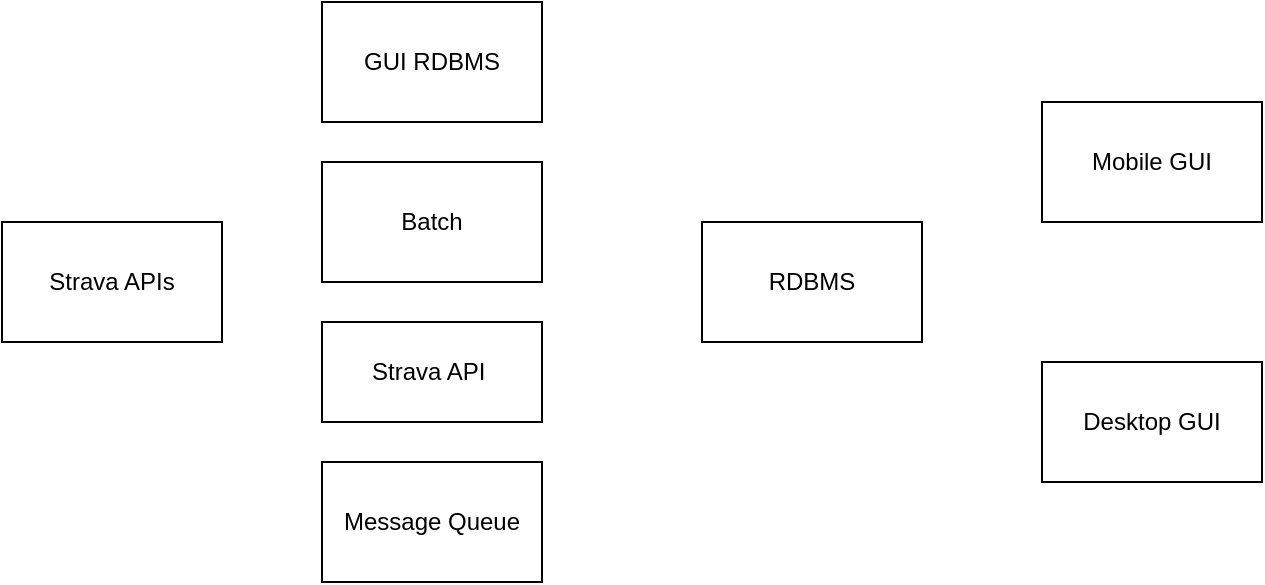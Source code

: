<mxfile version="24.3.1" type="github" pages="3">
  <diagram id="NCPz26pTcdwmksfjbm1z" name="Application architecture">
    <mxGraphModel dx="1434" dy="831" grid="1" gridSize="10" guides="1" tooltips="1" connect="1" arrows="1" fold="1" page="1" pageScale="1" pageWidth="827" pageHeight="1169" math="0" shadow="0">
      <root>
        <mxCell id="0" />
        <mxCell id="1" parent="0" />
        <mxCell id="RmffrdpQDNAFTX5bSkld-10" value="GUI RDBMS" style="rounded=0;whiteSpace=wrap;html=1;" vertex="1" parent="1">
          <mxGeometry x="200" y="100" width="110" height="60" as="geometry" />
        </mxCell>
        <mxCell id="RmffrdpQDNAFTX5bSkld-11" value="Strava API&amp;nbsp;" style="rounded=0;whiteSpace=wrap;html=1;" vertex="1" parent="1">
          <mxGeometry x="200" y="260" width="110" height="50" as="geometry" />
        </mxCell>
        <mxCell id="RmffrdpQDNAFTX5bSkld-13" value="Batch" style="rounded=0;whiteSpace=wrap;html=1;" vertex="1" parent="1">
          <mxGeometry x="200" y="180" width="110" height="60" as="geometry" />
        </mxCell>
        <mxCell id="RmffrdpQDNAFTX5bSkld-14" value="RDBMS" style="rounded=0;whiteSpace=wrap;html=1;" vertex="1" parent="1">
          <mxGeometry x="390" y="210" width="110" height="60" as="geometry" />
        </mxCell>
        <mxCell id="RmffrdpQDNAFTX5bSkld-15" value="Mobile GUI" style="rounded=0;whiteSpace=wrap;html=1;" vertex="1" parent="1">
          <mxGeometry x="560" y="150" width="110" height="60" as="geometry" />
        </mxCell>
        <mxCell id="RmffrdpQDNAFTX5bSkld-16" value="Desktop GUI" style="rounded=0;whiteSpace=wrap;html=1;" vertex="1" parent="1">
          <mxGeometry x="560" y="280" width="110" height="60" as="geometry" />
        </mxCell>
        <mxCell id="RmffrdpQDNAFTX5bSkld-19" value="Strava APIs" style="rounded=0;whiteSpace=wrap;html=1;" vertex="1" parent="1">
          <mxGeometry x="40" y="210" width="110" height="60" as="geometry" />
        </mxCell>
        <mxCell id="RmffrdpQDNAFTX5bSkld-21" value="Message Queue" style="rounded=0;whiteSpace=wrap;html=1;" vertex="1" parent="1">
          <mxGeometry x="200" y="330" width="110" height="60" as="geometry" />
        </mxCell>
      </root>
    </mxGraphModel>
  </diagram>
  <diagram name="ER diagram" id="gaYTSJDpXmIPhpLEIALV">
    <mxGraphModel dx="1434" dy="831" grid="1" gridSize="10" guides="1" tooltips="1" connect="1" arrows="1" fold="1" page="1" pageScale="1" pageWidth="827" pageHeight="1169" math="0" shadow="0">
      <root>
        <mxCell id="0" />
        <mxCell id="1" parent="0" />
        <mxCell id="OpilXaS1zRmoDV6CBxLi-1" value="A&lt;span style=&quot;background-color: initial;&quot;&gt;thletes&lt;/span&gt;" style="swimlane;childLayout=stackLayout;horizontal=1;startSize=50;horizontalStack=0;rounded=1;fontSize=14;fontStyle=0;strokeWidth=2;resizeParent=0;resizeLast=1;shadow=0;dashed=0;align=center;arcSize=0;whiteSpace=wrap;html=1;fillColor=#d5e8d4;strokeColor=#82b366;" parent="1" vertex="1">
          <mxGeometry x="40" y="30" width="90" height="150" as="geometry" />
        </mxCell>
        <mxCell id="OpilXaS1zRmoDV6CBxLi-2" value="&lt;div&gt;&lt;b&gt;Attributes:&lt;/b&gt;&lt;br&gt;&lt;/div&gt;&lt;div&gt;AthleteId (PK)&lt;br&gt;&lt;/div&gt;AthleteName&lt;div&gt;&lt;br&gt;&lt;/div&gt;&lt;div&gt;&lt;b&gt;Triggers:&lt;/b&gt;&lt;br&gt;&lt;/div&gt;&lt;div&gt;None&lt;/div&gt;" style="align=left;strokeColor=#82b366;fillColor=#d5e8d4;spacingLeft=4;fontSize=12;verticalAlign=top;resizable=0;rotatable=0;part=1;html=1;" parent="OpilXaS1zRmoDV6CBxLi-1" vertex="1">
          <mxGeometry y="50" width="90" height="100" as="geometry" />
        </mxCell>
        <mxCell id="OpilXaS1zRmoDV6CBxLi-4" value="ExtractedRides" style="swimlane;childLayout=stackLayout;horizontal=1;startSize=50;horizontalStack=0;rounded=1;fontSize=14;fontStyle=0;strokeWidth=2;resizeParent=0;resizeLast=1;shadow=0;dashed=0;align=center;arcSize=0;whiteSpace=wrap;html=1;fillColor=#fff2cc;strokeColor=#d6b656;" parent="1" vertex="1">
          <mxGeometry x="310" y="180" width="160" height="230" as="geometry" />
        </mxCell>
        <mxCell id="OpilXaS1zRmoDV6CBxLi-5" value="&lt;div&gt;&lt;b&gt;Attributes:&lt;/b&gt;&lt;br&gt;&lt;/div&gt;RideId (PK)&lt;div&gt;BikeId (FK)&lt;/div&gt;&lt;div&gt;&lt;span style=&quot;background-color: initial;&quot;&gt;RecordTime&lt;/span&gt;&lt;br&gt;&lt;/div&gt;&lt;div&gt;RideName&lt;/div&gt;&lt;div&gt;&lt;span style=&quot;background-color: initial;&quot;&gt;RideDistance&lt;/span&gt;&lt;br&gt;&lt;/div&gt;&lt;div&gt;RideMovingTime&lt;br&gt;&lt;br&gt;&lt;/div&gt;&lt;div&gt;&lt;div&gt;&lt;b&gt;Triggers:&lt;/b&gt;&lt;br&gt;&lt;/div&gt;&lt;div&gt;update_added_rides&lt;/div&gt;&lt;/div&gt;&lt;div&gt;update_components&lt;/div&gt;" style="align=left;strokeColor=#d6b656;fillColor=#fff2cc;spacingLeft=4;fontSize=12;verticalAlign=top;resizable=0;rotatable=0;part=1;html=1;" parent="OpilXaS1zRmoDV6CBxLi-4" vertex="1">
          <mxGeometry y="50" width="160" height="180" as="geometry" />
        </mxCell>
        <mxCell id="OpilXaS1zRmoDV6CBxLi-21" value="Bikes" style="swimlane;childLayout=stackLayout;horizontal=1;startSize=50;horizontalStack=0;rounded=1;fontSize=14;fontStyle=0;strokeWidth=2;resizeParent=0;resizeLast=1;shadow=0;dashed=0;align=center;arcSize=0;whiteSpace=wrap;html=1;fillColor=#d5e8d4;strokeColor=#82b366;" parent="1" vertex="1">
          <mxGeometry x="80" y="240" width="90" height="220" as="geometry" />
        </mxCell>
        <mxCell id="OpilXaS1zRmoDV6CBxLi-22" value="&lt;div&gt;&lt;b&gt;Attributes:&lt;/b&gt;&lt;br&gt;&lt;/div&gt;BikeId (PK)&lt;div&gt;AthleteId (FK)&lt;/div&gt;&lt;div&gt;&lt;span style=&quot;background-color: initial;&quot;&gt;BikeName&lt;/span&gt;&lt;br&gt;&lt;/div&gt;&lt;div&gt;BikeStatus&lt;br&gt;&lt;div&gt;TotalDistance&lt;/div&gt;&lt;div&gt;Notes&lt;/div&gt;&lt;/div&gt;&lt;div&gt;&lt;br&gt;&lt;/div&gt;&lt;div&gt;&lt;div&gt;&lt;b&gt;Triggers:&lt;/b&gt;&lt;br&gt;&lt;/div&gt;&lt;div&gt;None&lt;/div&gt;&lt;/div&gt;" style="align=left;strokeColor=#82b366;fillColor=#d5e8d4;spacingLeft=4;fontSize=12;verticalAlign=top;resizable=0;rotatable=0;part=1;html=1;" parent="OpilXaS1zRmoDV6CBxLi-21" vertex="1">
          <mxGeometry y="50" width="90" height="170" as="geometry" />
        </mxCell>
        <mxCell id="OpilXaS1zRmoDV6CBxLi-23" value="Components" style="swimlane;childLayout=stackLayout;horizontal=1;startSize=50;horizontalStack=0;rounded=1;fontSize=14;fontStyle=0;strokeWidth=2;resizeParent=0;resizeLast=1;shadow=0;dashed=0;align=center;arcSize=0;whiteSpace=wrap;html=1;fillColor=#d5e8d4;strokeColor=#82b366;" parent="1" vertex="1">
          <mxGeometry x="60" y="570" width="170" height="400" as="geometry" />
        </mxCell>
        <mxCell id="OpilXaS1zRmoDV6CBxLi-24" value="&lt;div&gt;&lt;span style=&quot;background-color: initial;&quot;&gt;&lt;b&gt;Attributes:&lt;/b&gt;&lt;/span&gt;&lt;/div&gt;&lt;div&gt;&lt;span style=&quot;background-color: initial;&quot;&gt;ComponentId (PK)&lt;/span&gt;&lt;br&gt;&lt;/div&gt;&lt;div&gt;BikeId (FK)&lt;/div&gt;ComponentName&lt;div&gt;ComponentType&lt;/div&gt;&lt;div&gt;ComponentDistance&lt;br&gt;&lt;/div&gt;&lt;div&gt;ComponentMovingTime&lt;br&gt;&lt;/div&gt;&lt;div&gt;InstallationStatus&lt;/div&gt;&lt;div&gt;ServiceInterval&lt;/div&gt;&lt;div&gt;ServiceStatus&lt;/div&gt;&lt;div&gt;ServiceNext&lt;/div&gt;&lt;div&gt;&lt;span style=&quot;background-color: initial;&quot;&gt;Updated&lt;/span&gt;&lt;span style=&quot;background-color: initial;&quot;&gt;Date&lt;/span&gt;&lt;br&gt;&lt;/div&gt;&lt;div&gt;UpdateReason&lt;/div&gt;&lt;div&gt;Cost&lt;/div&gt;&lt;div&gt;Notes&lt;/div&gt;&lt;div&gt;&lt;br&gt;&lt;/div&gt;&lt;div&gt;&lt;b&gt;Triggers:&lt;/b&gt;&lt;/div&gt;&lt;div&gt;add_distance_components&lt;/div&gt;&lt;div&gt;update_service_next&lt;/div&gt;&lt;div&gt;update_service_status&lt;/div&gt;" style="align=left;strokeColor=#82b366;fillColor=#d5e8d4;spacingLeft=4;fontSize=12;verticalAlign=top;resizable=0;rotatable=0;part=1;html=1;" parent="OpilXaS1zRmoDV6CBxLi-23" vertex="1">
          <mxGeometry y="50" width="170" height="350" as="geometry" />
        </mxCell>
        <mxCell id="OpilXaS1zRmoDV6CBxLi-34" value="Services" style="swimlane;childLayout=stackLayout;horizontal=1;startSize=50;horizontalStack=0;rounded=1;fontSize=14;fontStyle=0;strokeWidth=2;resizeParent=0;resizeLast=1;shadow=0;dashed=0;align=center;arcSize=0;whiteSpace=wrap;html=1;fillColor=#d5e8d4;strokeColor=#82b366;" parent="1" vertex="1">
          <mxGeometry x="540" y="510" width="210" height="200" as="geometry" />
        </mxCell>
        <mxCell id="OpilXaS1zRmoDV6CBxLi-35" value="&lt;div&gt;&lt;b&gt;Attributes:&lt;/b&gt;&lt;br&gt;&lt;/div&gt;&lt;div&gt;ServiceId (PK)&lt;/div&gt;&lt;div&gt;ComponentId (FK)&lt;/div&gt;&lt;div&gt;ServiceName&lt;/div&gt;ServiceDate&lt;div&gt;Notes&lt;/div&gt;&lt;div&gt;&lt;br&gt;&lt;/div&gt;&lt;div&gt;&lt;div&gt;&lt;b&gt;Triggers:&lt;/b&gt;&lt;br&gt;&lt;/div&gt;&lt;div&gt;reset_service_next&lt;/div&gt;&lt;/div&gt;" style="align=left;strokeColor=#82b366;fillColor=#d5e8d4;spacingLeft=4;fontSize=12;verticalAlign=top;resizable=0;rotatable=0;part=1;html=1;" parent="OpilXaS1zRmoDV6CBxLi-34" vertex="1">
          <mxGeometry y="50" width="210" height="150" as="geometry" />
        </mxCell>
        <mxCell id="OpilXaS1zRmoDV6CBxLi-37" value="" style="fontSize=12;html=1;endArrow=ERoneToMany;rounded=0;exitX=0.5;exitY=1;exitDx=0;exitDy=0;edgeStyle=orthogonalEdgeStyle;entryX=0.75;entryY=0;entryDx=0;entryDy=0;" parent="1" source="OpilXaS1zRmoDV6CBxLi-5" target="OpilXaS1zRmoDV6CBxLi-23" edge="1">
          <mxGeometry width="100" height="100" relative="1" as="geometry">
            <mxPoint x="620" y="81" as="sourcePoint" />
            <mxPoint x="470" y="580" as="targetPoint" />
            <Array as="points">
              <mxPoint x="390" y="530" />
              <mxPoint x="188" y="530" />
            </Array>
          </mxGeometry>
        </mxCell>
        <mxCell id="OpilXaS1zRmoDV6CBxLi-40" value="Has" style="edgeLabel;html=1;align=center;verticalAlign=middle;resizable=0;points=[];" parent="OpilXaS1zRmoDV6CBxLi-37" vertex="1" connectable="0">
          <mxGeometry x="0.224" y="-2" relative="1" as="geometry">
            <mxPoint as="offset" />
          </mxGeometry>
        </mxCell>
        <mxCell id="OpilXaS1zRmoDV6CBxLi-38" value="" style="fontSize=12;html=1;endArrow=ERoneToMany;rounded=0;entryX=0.5;entryY=1;entryDx=0;entryDy=0;edgeStyle=orthogonalEdgeStyle;" parent="1" source="OpilXaS1zRmoDV6CBxLi-21" target="OpilXaS1zRmoDV6CBxLi-2" edge="1">
          <mxGeometry width="100" height="100" relative="1" as="geometry">
            <mxPoint x="320" y="85" as="sourcePoint" />
            <mxPoint x="190" y="80" as="targetPoint" />
          </mxGeometry>
        </mxCell>
        <mxCell id="OpilXaS1zRmoDV6CBxLi-39" value="Has" style="edgeLabel;html=1;align=center;verticalAlign=middle;resizable=0;points=[];" parent="OpilXaS1zRmoDV6CBxLi-38" vertex="1" connectable="0">
          <mxGeometry x="-0.199" y="-2" relative="1" as="geometry">
            <mxPoint as="offset" />
          </mxGeometry>
        </mxCell>
        <mxCell id="OpilXaS1zRmoDV6CBxLi-41" value="" style="fontSize=12;html=1;endArrow=ERoneToMany;rounded=0;entryX=0.5;entryY=1;entryDx=0;entryDy=0;exitX=0.5;exitY=0;exitDx=0;exitDy=0;" parent="1" source="OpilXaS1zRmoDV6CBxLi-23" target="OpilXaS1zRmoDV6CBxLi-22" edge="1">
          <mxGeometry width="100" height="100" relative="1" as="geometry">
            <mxPoint x="370" y="590" as="sourcePoint" />
            <mxPoint x="440" y="300" as="targetPoint" />
          </mxGeometry>
        </mxCell>
        <mxCell id="OpilXaS1zRmoDV6CBxLi-42" value="Has" style="edgeLabel;html=1;align=center;verticalAlign=middle;resizable=0;points=[];" parent="OpilXaS1zRmoDV6CBxLi-41" vertex="1" connectable="0">
          <mxGeometry x="-0.025" y="1" relative="1" as="geometry">
            <mxPoint as="offset" />
          </mxGeometry>
        </mxCell>
        <mxCell id="OpilXaS1zRmoDV6CBxLi-44" value="" style="fontSize=12;html=1;endArrow=ERoneToMany;rounded=0;exitX=0;exitY=0.5;exitDx=0;exitDy=0;entryX=1;entryY=0.5;entryDx=0;entryDy=0;" parent="1" source="OpilXaS1zRmoDV6CBxLi-35" target="OpilXaS1zRmoDV6CBxLi-24" edge="1">
          <mxGeometry width="100" height="100" relative="1" as="geometry">
            <mxPoint x="510" y="530" as="sourcePoint" />
            <mxPoint x="410" y="480" as="targetPoint" />
          </mxGeometry>
        </mxCell>
        <mxCell id="OpilXaS1zRmoDV6CBxLi-45" value="Has" style="edgeLabel;html=1;align=center;verticalAlign=middle;resizable=0;points=[];" parent="OpilXaS1zRmoDV6CBxLi-44" vertex="1" connectable="0">
          <mxGeometry x="-0.025" y="1" relative="1" as="geometry">
            <mxPoint as="offset" />
          </mxGeometry>
        </mxCell>
        <mxCell id="Ze08bTx3dgTv0OYDRQwi-9" value="" style="fontSize=12;html=1;endArrow=ERoneToMany;rounded=0;exitX=0;exitY=0.25;exitDx=0;exitDy=0;entryX=1;entryY=0.5;entryDx=0;entryDy=0;" edge="1" parent="1" source="OpilXaS1zRmoDV6CBxLi-5" target="OpilXaS1zRmoDV6CBxLi-21">
          <mxGeometry width="100" height="100" relative="1" as="geometry">
            <mxPoint x="280" y="620" as="sourcePoint" />
            <mxPoint x="350" y="435" as="targetPoint" />
          </mxGeometry>
        </mxCell>
        <mxCell id="Ze08bTx3dgTv0OYDRQwi-10" value="Has" style="edgeLabel;html=1;align=center;verticalAlign=middle;resizable=0;points=[];" vertex="1" connectable="0" parent="Ze08bTx3dgTv0OYDRQwi-9">
          <mxGeometry x="-0.025" y="1" relative="1" as="geometry">
            <mxPoint as="offset" />
          </mxGeometry>
        </mxCell>
        <mxCell id="FYLXDRk0VA_Kkk7GIYD0-3" value="AddedRides" style="swimlane;childLayout=stackLayout;horizontal=1;startSize=50;horizontalStack=0;rounded=1;fontSize=14;fontStyle=0;strokeWidth=2;resizeParent=0;resizeLast=1;shadow=0;dashed=0;align=center;arcSize=0;whiteSpace=wrap;html=1;fillColor=#fff2cc;strokeColor=#d6b656;" vertex="1" parent="1">
          <mxGeometry x="590" y="180" width="160" height="220" as="geometry" />
        </mxCell>
        <mxCell id="FYLXDRk0VA_Kkk7GIYD0-4" value="&lt;div&gt;&lt;b&gt;Attributes:&lt;/b&gt;&lt;br&gt;&lt;/div&gt;RideId (PK)&lt;div&gt;BikeId (FK)&lt;/div&gt;&lt;div&gt;&lt;span style=&quot;background-color: initial;&quot;&gt;RecordTime&lt;/span&gt;&lt;br&gt;&lt;/div&gt;&lt;div&gt;RideName&lt;/div&gt;&lt;div&gt;&lt;span style=&quot;background-color: initial;&quot;&gt;RideDistance&lt;/span&gt;&lt;br&gt;&lt;/div&gt;&lt;div&gt;RideMovingTime&lt;br&gt;&lt;br&gt;&lt;/div&gt;&lt;div&gt;&lt;div&gt;&lt;b&gt;Triggers:&lt;/b&gt;&lt;br&gt;&lt;/div&gt;&lt;div&gt;None&lt;/div&gt;&lt;/div&gt;" style="align=left;strokeColor=#d6b656;fillColor=#fff2cc;spacingLeft=4;fontSize=12;verticalAlign=top;resizable=0;rotatable=0;part=1;html=1;" vertex="1" parent="FYLXDRk0VA_Kkk7GIYD0-3">
          <mxGeometry y="50" width="160" height="170" as="geometry" />
        </mxCell>
        <mxCell id="FYLXDRk0VA_Kkk7GIYD0-5" value="InstallationStatuses" style="swimlane;childLayout=stackLayout;horizontal=1;startSize=50;horizontalStack=0;rounded=1;fontSize=14;fontStyle=0;strokeWidth=2;resizeParent=0;resizeLast=1;shadow=0;dashed=0;align=center;arcSize=0;whiteSpace=wrap;html=1;fillColor=#d5e8d4;strokeColor=#82b366;" vertex="1" parent="1">
          <mxGeometry x="540" y="970" width="150" height="150" as="geometry" />
        </mxCell>
        <mxCell id="FYLXDRk0VA_Kkk7GIYD0-6" value="&lt;div&gt;&lt;b&gt;Attributes:&lt;/b&gt;&lt;br&gt;&lt;/div&gt;&lt;div&gt;Statustype (PK)&lt;/div&gt;&lt;div&gt;&lt;br&gt;&lt;/div&gt;&lt;div&gt;&lt;div&gt;&lt;b&gt;Triggers:&lt;/b&gt;&lt;br&gt;&lt;/div&gt;&lt;div&gt;None&lt;/div&gt;&lt;/div&gt;" style="align=left;strokeColor=#82b366;fillColor=#d5e8d4;spacingLeft=4;fontSize=12;verticalAlign=top;resizable=0;rotatable=0;part=1;html=1;" vertex="1" parent="FYLXDRk0VA_Kkk7GIYD0-5">
          <mxGeometry y="50" width="150" height="100" as="geometry" />
        </mxCell>
        <mxCell id="FYLXDRk0VA_Kkk7GIYD0-7" value="ComponentTypes" style="swimlane;childLayout=stackLayout;horizontal=1;startSize=50;horizontalStack=0;rounded=1;fontSize=14;fontStyle=0;strokeWidth=2;resizeParent=0;resizeLast=1;shadow=0;dashed=0;align=center;arcSize=0;whiteSpace=wrap;html=1;fillColor=#d5e8d4;strokeColor=#82b366;" vertex="1" parent="1">
          <mxGeometry x="540" y="790" width="150" height="140" as="geometry" />
        </mxCell>
        <mxCell id="FYLXDRk0VA_Kkk7GIYD0-8" value="&lt;div&gt;&lt;b&gt;Attributes:&lt;/b&gt;&lt;br&gt;&lt;/div&gt;&lt;div&gt;ComponentType (PK)&lt;/div&gt;&lt;div&gt;&lt;br&gt;&lt;/div&gt;&lt;div&gt;&lt;div&gt;&lt;b&gt;Triggers:&lt;/b&gt;&lt;br&gt;&lt;/div&gt;&lt;div&gt;None&lt;/div&gt;&lt;/div&gt;" style="align=left;strokeColor=#82b366;fillColor=#d5e8d4;spacingLeft=4;fontSize=12;verticalAlign=top;resizable=0;rotatable=0;part=1;html=1;" vertex="1" parent="FYLXDRk0VA_Kkk7GIYD0-7">
          <mxGeometry y="50" width="150" height="90" as="geometry" />
        </mxCell>
        <mxCell id="FYLXDRk0VA_Kkk7GIYD0-12" value="" style="fontSize=12;html=1;endArrow=ERoneToMany;rounded=0;entryX=0;entryY=0.5;entryDx=0;entryDy=0;exitX=1.014;exitY=0.344;exitDx=0;exitDy=0;exitPerimeter=0;" edge="1" parent="1" source="OpilXaS1zRmoDV6CBxLi-5" target="FYLXDRk0VA_Kkk7GIYD0-3">
          <mxGeometry width="100" height="100" relative="1" as="geometry">
            <mxPoint x="550" y="430" as="sourcePoint" />
            <mxPoint x="530" y="320" as="targetPoint" />
          </mxGeometry>
        </mxCell>
        <mxCell id="FYLXDRk0VA_Kkk7GIYD0-13" value="Has" style="edgeLabel;html=1;align=center;verticalAlign=middle;resizable=0;points=[];" vertex="1" connectable="0" parent="FYLXDRk0VA_Kkk7GIYD0-12">
          <mxGeometry x="-0.025" y="1" relative="1" as="geometry">
            <mxPoint as="offset" />
          </mxGeometry>
        </mxCell>
        <mxCell id="FYLXDRk0VA_Kkk7GIYD0-14" value="" style="fontSize=12;html=1;endArrow=ERoneToMany;rounded=0;exitX=-0.008;exitY=0.357;exitDx=0;exitDy=0;entryX=1;entryY=0.75;entryDx=0;entryDy=0;exitPerimeter=0;" edge="1" parent="1" source="FYLXDRk0VA_Kkk7GIYD0-7" target="OpilXaS1zRmoDV6CBxLi-24">
          <mxGeometry width="100" height="100" relative="1" as="geometry">
            <mxPoint x="440" y="655" as="sourcePoint" />
            <mxPoint x="240" y="805" as="targetPoint" />
          </mxGeometry>
        </mxCell>
        <mxCell id="FYLXDRk0VA_Kkk7GIYD0-15" value="Has" style="edgeLabel;html=1;align=center;verticalAlign=middle;resizable=0;points=[];" vertex="1" connectable="0" parent="FYLXDRk0VA_Kkk7GIYD0-14">
          <mxGeometry x="-0.025" y="1" relative="1" as="geometry">
            <mxPoint as="offset" />
          </mxGeometry>
        </mxCell>
        <mxCell id="FYLXDRk0VA_Kkk7GIYD0-18" value="" style="fontSize=12;html=1;endArrow=ERoneToMany;rounded=0;exitX=0;exitY=0.25;exitDx=0;exitDy=0;entryX=0.992;entryY=0.858;entryDx=0;entryDy=0;entryPerimeter=0;" edge="1" parent="1" source="FYLXDRk0VA_Kkk7GIYD0-6" target="OpilXaS1zRmoDV6CBxLi-24">
          <mxGeometry width="100" height="100" relative="1" as="geometry">
            <mxPoint x="348" y="850" as="sourcePoint" />
            <mxPoint x="240" y="893" as="targetPoint" />
          </mxGeometry>
        </mxCell>
        <mxCell id="FYLXDRk0VA_Kkk7GIYD0-19" value="Has" style="edgeLabel;html=1;align=center;verticalAlign=middle;resizable=0;points=[];" vertex="1" connectable="0" parent="FYLXDRk0VA_Kkk7GIYD0-18">
          <mxGeometry x="-0.025" y="1" relative="1" as="geometry">
            <mxPoint as="offset" />
          </mxGeometry>
        </mxCell>
      </root>
    </mxGraphModel>
  </diagram>
  <diagram id="YGc9dI-DZqv5oqem6ccq" name="Triggers">
    <mxGraphModel dx="1434" dy="831" grid="1" gridSize="10" guides="1" tooltips="1" connect="1" arrows="1" fold="1" page="1" pageScale="1" pageWidth="827" pageHeight="1169" math="0" shadow="0">
      <root>
        <mxCell id="0" />
        <mxCell id="1" parent="0" />
      </root>
    </mxGraphModel>
  </diagram>
</mxfile>
